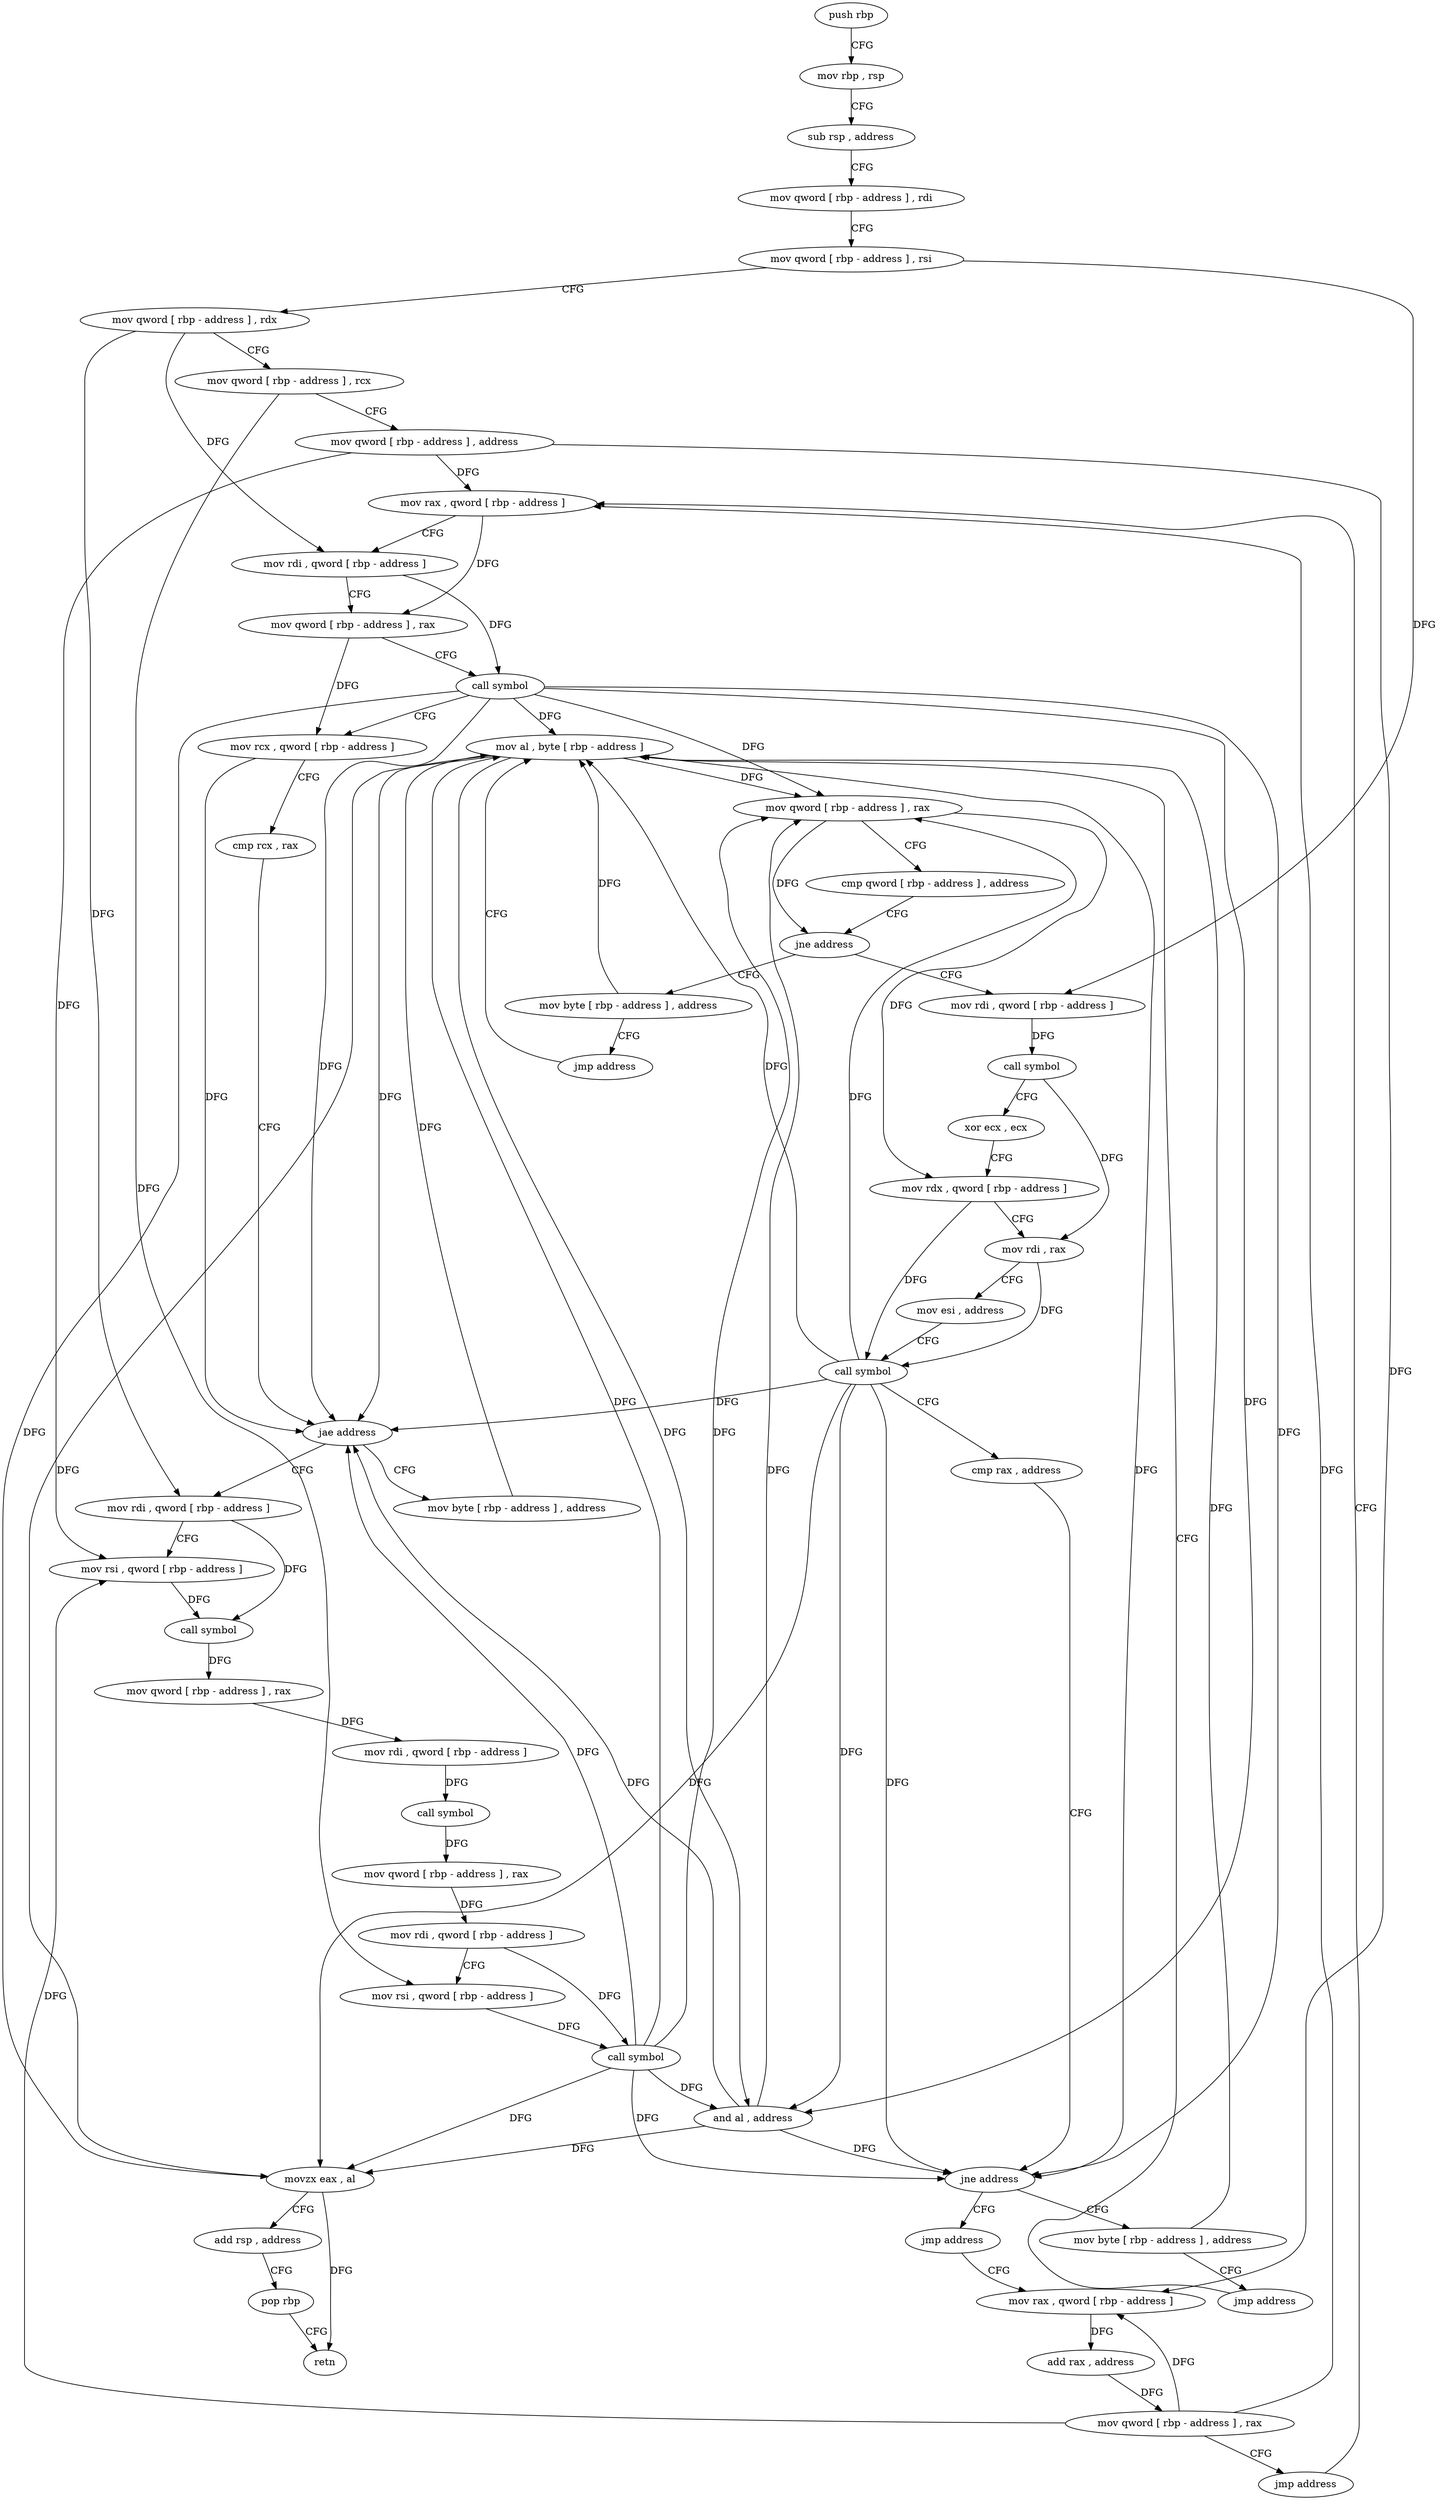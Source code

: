 digraph "func" {
"110256" [label = "push rbp" ]
"110257" [label = "mov rbp , rsp" ]
"110260" [label = "sub rsp , address" ]
"110264" [label = "mov qword [ rbp - address ] , rdi" ]
"110268" [label = "mov qword [ rbp - address ] , rsi" ]
"110272" [label = "mov qword [ rbp - address ] , rdx" ]
"110276" [label = "mov qword [ rbp - address ] , rcx" ]
"110280" [label = "mov qword [ rbp - address ] , address" ]
"110288" [label = "mov rax , qword [ rbp - address ]" ]
"110456" [label = "mov byte [ rbp - address ] , address" ]
"110460" [label = "mov al , byte [ rbp - address ]" ]
"110318" [label = "mov rdi , qword [ rbp - address ]" ]
"110322" [label = "mov rsi , qword [ rbp - address ]" ]
"110326" [label = "call symbol" ]
"110331" [label = "mov qword [ rbp - address ] , rax" ]
"110335" [label = "mov rdi , qword [ rbp - address ]" ]
"110339" [label = "call symbol" ]
"110344" [label = "mov qword [ rbp - address ] , rax" ]
"110348" [label = "mov rdi , qword [ rbp - address ]" ]
"110352" [label = "mov rsi , qword [ rbp - address ]" ]
"110356" [label = "call symbol" ]
"110361" [label = "mov qword [ rbp - address ] , rax" ]
"110365" [label = "cmp qword [ rbp - address ] , address" ]
"110370" [label = "jne address" ]
"110385" [label = "mov rdi , qword [ rbp - address ]" ]
"110376" [label = "mov byte [ rbp - address ] , address" ]
"110389" [label = "call symbol" ]
"110394" [label = "xor ecx , ecx" ]
"110396" [label = "mov rdx , qword [ rbp - address ]" ]
"110400" [label = "mov rdi , rax" ]
"110403" [label = "mov esi , address" ]
"110408" [label = "call symbol" ]
"110413" [label = "cmp rax , address" ]
"110417" [label = "jne address" ]
"110432" [label = "jmp address" ]
"110423" [label = "mov byte [ rbp - address ] , address" ]
"110380" [label = "jmp address" ]
"110437" [label = "mov rax , qword [ rbp - address ]" ]
"110427" [label = "jmp address" ]
"110463" [label = "and al , address" ]
"110465" [label = "movzx eax , al" ]
"110468" [label = "add rsp , address" ]
"110472" [label = "pop rbp" ]
"110473" [label = "retn" ]
"110441" [label = "add rax , address" ]
"110447" [label = "mov qword [ rbp - address ] , rax" ]
"110451" [label = "jmp address" ]
"110292" [label = "mov rdi , qword [ rbp - address ]" ]
"110296" [label = "mov qword [ rbp - address ] , rax" ]
"110300" [label = "call symbol" ]
"110305" [label = "mov rcx , qword [ rbp - address ]" ]
"110309" [label = "cmp rcx , rax" ]
"110312" [label = "jae address" ]
"110256" -> "110257" [ label = "CFG" ]
"110257" -> "110260" [ label = "CFG" ]
"110260" -> "110264" [ label = "CFG" ]
"110264" -> "110268" [ label = "CFG" ]
"110268" -> "110272" [ label = "CFG" ]
"110268" -> "110385" [ label = "DFG" ]
"110272" -> "110276" [ label = "CFG" ]
"110272" -> "110292" [ label = "DFG" ]
"110272" -> "110318" [ label = "DFG" ]
"110276" -> "110280" [ label = "CFG" ]
"110276" -> "110352" [ label = "DFG" ]
"110280" -> "110288" [ label = "DFG" ]
"110280" -> "110322" [ label = "DFG" ]
"110280" -> "110437" [ label = "DFG" ]
"110288" -> "110292" [ label = "CFG" ]
"110288" -> "110296" [ label = "DFG" ]
"110456" -> "110460" [ label = "DFG" ]
"110460" -> "110463" [ label = "DFG" ]
"110460" -> "110312" [ label = "DFG" ]
"110460" -> "110361" [ label = "DFG" ]
"110460" -> "110465" [ label = "DFG" ]
"110460" -> "110417" [ label = "DFG" ]
"110318" -> "110322" [ label = "CFG" ]
"110318" -> "110326" [ label = "DFG" ]
"110322" -> "110326" [ label = "DFG" ]
"110326" -> "110331" [ label = "DFG" ]
"110331" -> "110335" [ label = "DFG" ]
"110335" -> "110339" [ label = "DFG" ]
"110339" -> "110344" [ label = "DFG" ]
"110344" -> "110348" [ label = "DFG" ]
"110348" -> "110352" [ label = "CFG" ]
"110348" -> "110356" [ label = "DFG" ]
"110352" -> "110356" [ label = "DFG" ]
"110356" -> "110361" [ label = "DFG" ]
"110356" -> "110312" [ label = "DFG" ]
"110356" -> "110460" [ label = "DFG" ]
"110356" -> "110463" [ label = "DFG" ]
"110356" -> "110465" [ label = "DFG" ]
"110356" -> "110417" [ label = "DFG" ]
"110361" -> "110365" [ label = "CFG" ]
"110361" -> "110370" [ label = "DFG" ]
"110361" -> "110396" [ label = "DFG" ]
"110365" -> "110370" [ label = "CFG" ]
"110370" -> "110385" [ label = "CFG" ]
"110370" -> "110376" [ label = "CFG" ]
"110385" -> "110389" [ label = "DFG" ]
"110376" -> "110380" [ label = "CFG" ]
"110376" -> "110460" [ label = "DFG" ]
"110389" -> "110394" [ label = "CFG" ]
"110389" -> "110400" [ label = "DFG" ]
"110394" -> "110396" [ label = "CFG" ]
"110396" -> "110400" [ label = "CFG" ]
"110396" -> "110408" [ label = "DFG" ]
"110400" -> "110403" [ label = "CFG" ]
"110400" -> "110408" [ label = "DFG" ]
"110403" -> "110408" [ label = "CFG" ]
"110408" -> "110413" [ label = "CFG" ]
"110408" -> "110312" [ label = "DFG" ]
"110408" -> "110361" [ label = "DFG" ]
"110408" -> "110463" [ label = "DFG" ]
"110408" -> "110465" [ label = "DFG" ]
"110408" -> "110460" [ label = "DFG" ]
"110408" -> "110417" [ label = "DFG" ]
"110413" -> "110417" [ label = "CFG" ]
"110417" -> "110432" [ label = "CFG" ]
"110417" -> "110423" [ label = "CFG" ]
"110432" -> "110437" [ label = "CFG" ]
"110423" -> "110427" [ label = "CFG" ]
"110423" -> "110460" [ label = "DFG" ]
"110380" -> "110460" [ label = "CFG" ]
"110437" -> "110441" [ label = "DFG" ]
"110427" -> "110460" [ label = "CFG" ]
"110463" -> "110465" [ label = "DFG" ]
"110463" -> "110312" [ label = "DFG" ]
"110463" -> "110361" [ label = "DFG" ]
"110463" -> "110417" [ label = "DFG" ]
"110465" -> "110468" [ label = "CFG" ]
"110465" -> "110473" [ label = "DFG" ]
"110468" -> "110472" [ label = "CFG" ]
"110472" -> "110473" [ label = "CFG" ]
"110441" -> "110447" [ label = "DFG" ]
"110447" -> "110451" [ label = "CFG" ]
"110447" -> "110288" [ label = "DFG" ]
"110447" -> "110322" [ label = "DFG" ]
"110447" -> "110437" [ label = "DFG" ]
"110451" -> "110288" [ label = "CFG" ]
"110292" -> "110296" [ label = "CFG" ]
"110292" -> "110300" [ label = "DFG" ]
"110296" -> "110300" [ label = "CFG" ]
"110296" -> "110305" [ label = "DFG" ]
"110300" -> "110305" [ label = "CFG" ]
"110300" -> "110312" [ label = "DFG" ]
"110300" -> "110361" [ label = "DFG" ]
"110300" -> "110460" [ label = "DFG" ]
"110300" -> "110463" [ label = "DFG" ]
"110300" -> "110465" [ label = "DFG" ]
"110300" -> "110417" [ label = "DFG" ]
"110305" -> "110309" [ label = "CFG" ]
"110305" -> "110312" [ label = "DFG" ]
"110309" -> "110312" [ label = "CFG" ]
"110312" -> "110456" [ label = "CFG" ]
"110312" -> "110318" [ label = "CFG" ]
}
